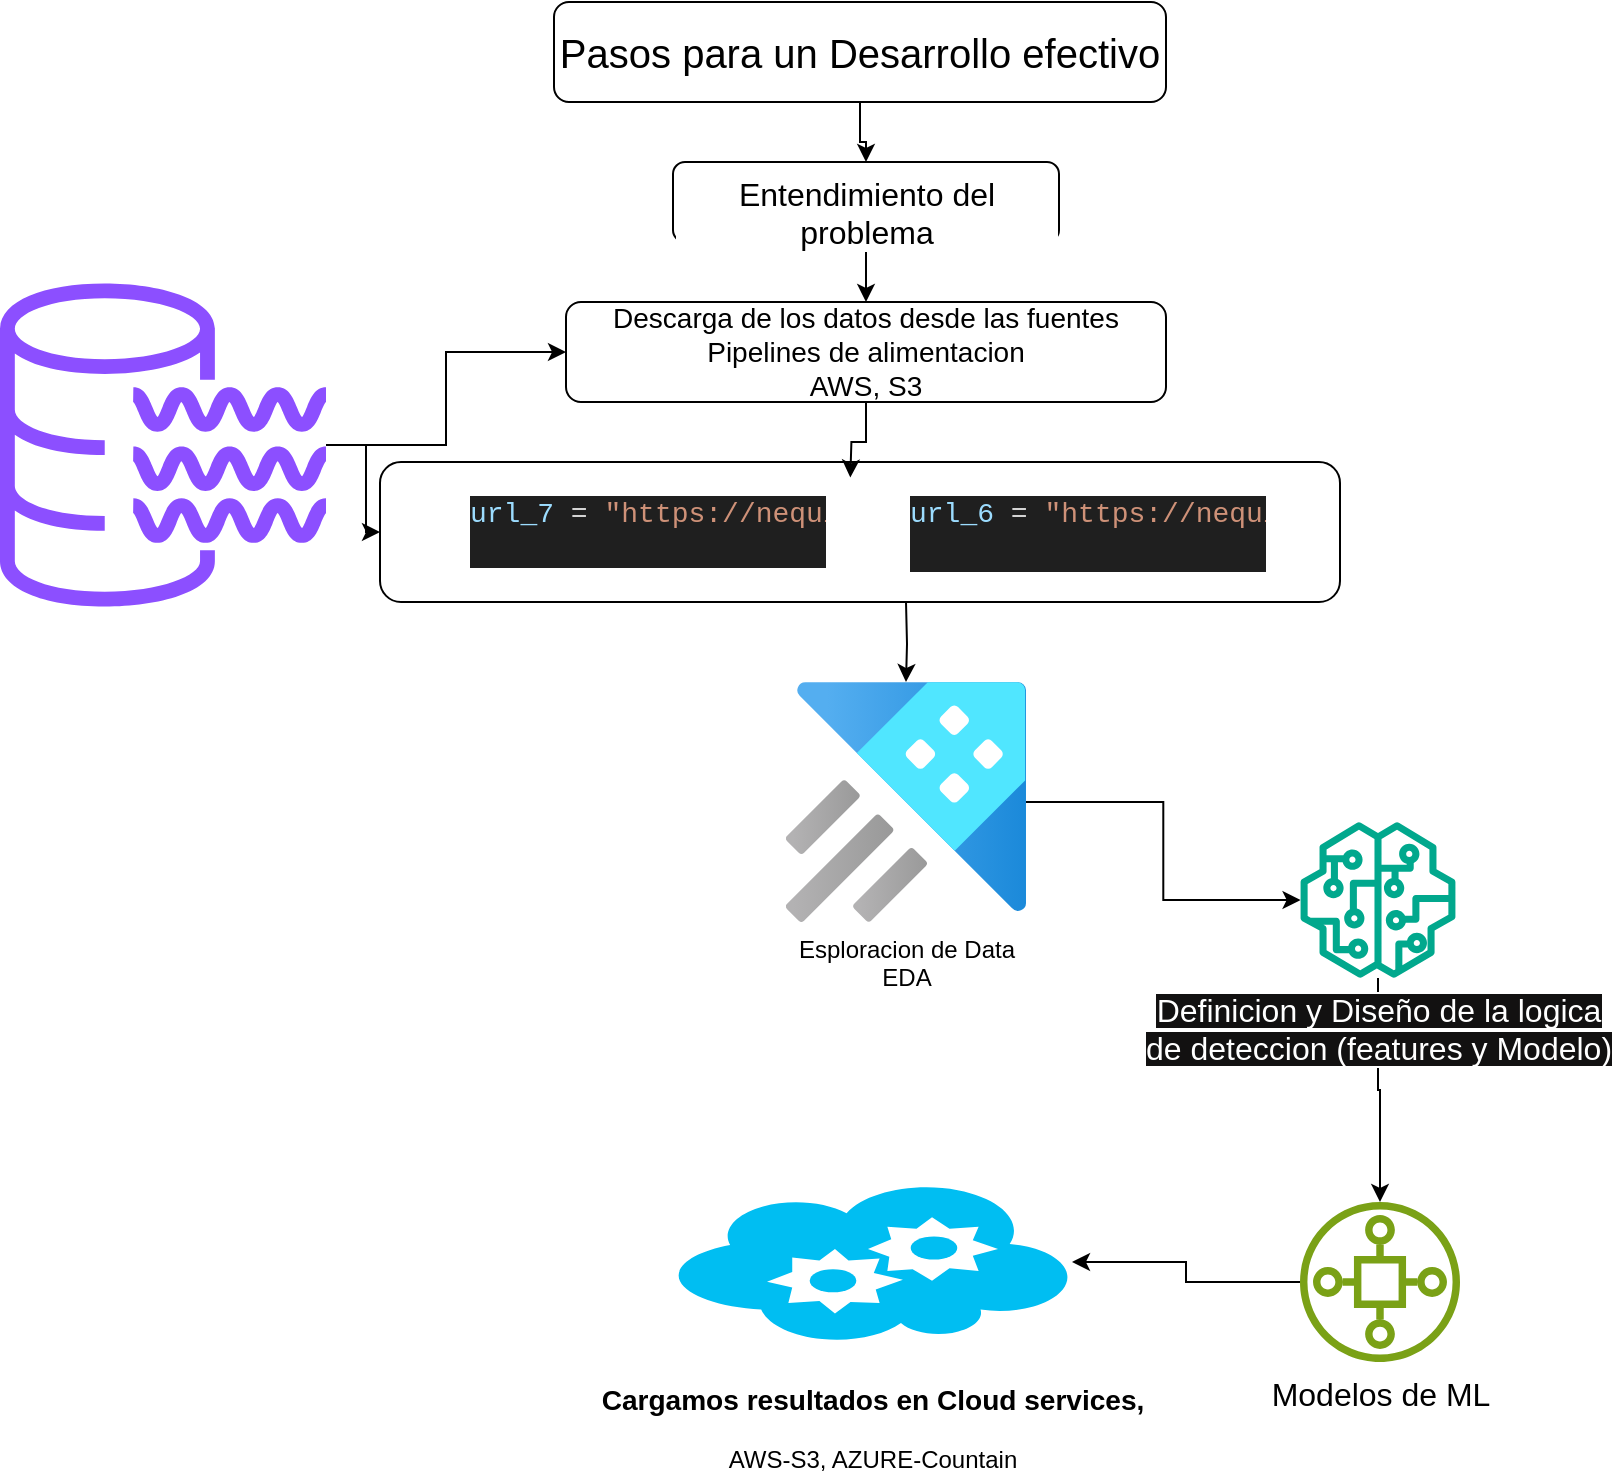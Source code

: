 <mxfile version="26.0.4">
  <diagram name="Página-1" id="wyreVxZRAm5BuGtp74Eg">
    <mxGraphModel dx="1803" dy="727" grid="1" gridSize="10" guides="1" tooltips="1" connect="1" arrows="1" fold="1" page="1" pageScale="1" pageWidth="827" pageHeight="1169" math="0" shadow="0">
      <root>
        <mxCell id="0" />
        <mxCell id="1" parent="0" />
        <mxCell id="kAAS8EBLstFBCeWRnzaB-15" value="" style="edgeStyle=orthogonalEdgeStyle;rounded=0;orthogonalLoop=1;jettySize=auto;html=1;fontFamily=Helvetica;fontSize=12;fontColor=default;labelBackgroundColor=default;" parent="1" target="kAAS8EBLstFBCeWRnzaB-13" edge="1">
          <mxGeometry relative="1" as="geometry">
            <mxPoint x="463.0" y="310" as="sourcePoint" />
          </mxGeometry>
        </mxCell>
        <mxCell id="kAAS8EBLstFBCeWRnzaB-6" value="" style="rounded=1;whiteSpace=wrap;html=1;" parent="1" vertex="1">
          <mxGeometry x="200" y="240" width="480" height="70" as="geometry" />
        </mxCell>
        <mxCell id="kAAS8EBLstFBCeWRnzaB-8" value="" style="edgeStyle=orthogonalEdgeStyle;rounded=0;orthogonalLoop=1;jettySize=auto;html=1;entryX=0.5;entryY=0;entryDx=0;entryDy=0;" parent="1" source="kAAS8EBLstFBCeWRnzaB-1" target="kAAS8EBLstFBCeWRnzaB-18" edge="1">
          <mxGeometry relative="1" as="geometry" />
        </mxCell>
        <mxCell id="kAAS8EBLstFBCeWRnzaB-1" value="Pasos para un Desarrollo efectivo" style="rounded=1;whiteSpace=wrap;html=1;fontSize=20;" parent="1" vertex="1">
          <mxGeometry x="287" y="10" width="306" height="50" as="geometry" />
        </mxCell>
        <mxCell id="kAAS8EBLstFBCeWRnzaB-2" value="Descarga de los datos desde las fuentes&lt;div style=&quot;font-size: 14px;&quot;&gt;Pipelines de alimentacion&lt;/div&gt;&lt;div style=&quot;font-size: 14px;&quot;&gt;AWS, S3&lt;/div&gt;" style="rounded=1;whiteSpace=wrap;html=1;fontSize=14;" parent="1" vertex="1">
          <mxGeometry x="293" y="160" width="300" height="50" as="geometry" />
        </mxCell>
        <mxCell id="kAAS8EBLstFBCeWRnzaB-4" value="&lt;h1 style=&quot;margin-top: 0px;&quot;&gt;&lt;div style=&quot;color: #cccccc;background-color: #1f1f1f;font-family: Consolas, &#39;Courier New&#39;, monospace;font-weight: normal;font-size: 14px;line-height: 19px;white-space: pre;&quot;&gt;&lt;div&gt;&lt;span style=&quot;color: #9cdcfe;&quot;&gt;url_7&lt;/span&gt; &lt;span style=&quot;color: #d4d4d4;&quot;&gt;=&lt;/span&gt; &lt;span style=&quot;color: #ce9178;&quot;&gt;&quot;https://nequi-data.s3.us-east-1.amazonaws.com/sandbox_co/mscarmon/prueba_seleccion_ds/sample_data_0007_part_00.parquet&quot;&lt;/span&gt;&lt;/div&gt;&lt;br&gt;&lt;/div&gt;&lt;/h1&gt;" style="text;html=1;whiteSpace=wrap;overflow=hidden;rounded=0;" parent="1" vertex="1">
          <mxGeometry x="243" y="250" width="180" height="40" as="geometry" />
        </mxCell>
        <mxCell id="kAAS8EBLstFBCeWRnzaB-5" value="&lt;h1 style=&quot;margin-top: 0px;&quot;&gt;&lt;div style=&quot;color: #cccccc;background-color: #1f1f1f;font-family: Consolas, &#39;Courier New&#39;, monospace;font-weight: normal;font-size: 14px;line-height: 19px;white-space: pre;&quot;&gt;&lt;div&gt;&lt;span style=&quot;color: #9cdcfe;&quot;&gt;url_6&lt;/span&gt; &lt;span style=&quot;color: #d4d4d4;&quot;&gt;=&lt;/span&gt; &lt;span style=&quot;color: #ce9178;&quot;&gt;&quot;https://nequi-data.s3.us-east-1.amazonaws.com/sandbox_co/mscarmon/prueba_seleccion_ds/sample_data_0006_part_00.parquet&quot;&lt;/span&gt;&lt;/div&gt;&lt;br&gt;&lt;/div&gt;&lt;/h1&gt;" style="text;html=1;whiteSpace=wrap;overflow=hidden;rounded=0;" parent="1" vertex="1">
          <mxGeometry x="463" y="250" width="180" height="50" as="geometry" />
        </mxCell>
        <mxCell id="kAAS8EBLstFBCeWRnzaB-11" style="edgeStyle=orthogonalEdgeStyle;rounded=0;orthogonalLoop=1;jettySize=auto;html=1;entryX=0.442;entryY=0.111;entryDx=0;entryDy=0;entryPerimeter=0;" parent="1" source="kAAS8EBLstFBCeWRnzaB-2" edge="1">
          <mxGeometry relative="1" as="geometry">
            <mxPoint x="435.16" y="247.77" as="targetPoint" />
          </mxGeometry>
        </mxCell>
        <mxCell id="kAAS8EBLstFBCeWRnzaB-26" style="edgeStyle=orthogonalEdgeStyle;rounded=0;orthogonalLoop=1;jettySize=auto;html=1;fontFamily=Helvetica;fontSize=12;fontColor=default;labelBackgroundColor=default;" parent="1" source="kAAS8EBLstFBCeWRnzaB-13" target="kAAS8EBLstFBCeWRnzaB-25" edge="1">
          <mxGeometry relative="1" as="geometry" />
        </mxCell>
        <mxCell id="kAAS8EBLstFBCeWRnzaB-13" value="Esploracion de Data&lt;div&gt;EDA&lt;/div&gt;" style="image;aspect=fixed;html=1;points=[];align=center;fontSize=12;image=img/lib/azure2/databases/Azure_Data_Explorer_Clusters.svg;strokeColor=default;verticalAlign=top;fontFamily=Helvetica;fontColor=default;labelBackgroundColor=default;fillColor=default;" parent="1" vertex="1">
          <mxGeometry x="403" y="350" width="120" height="120" as="geometry" />
        </mxCell>
        <mxCell id="kAAS8EBLstFBCeWRnzaB-20" style="edgeStyle=orthogonalEdgeStyle;rounded=0;orthogonalLoop=1;jettySize=auto;html=1;entryX=0.5;entryY=0;entryDx=0;entryDy=0;fontFamily=Helvetica;fontSize=12;fontColor=default;labelBackgroundColor=default;" parent="1" source="kAAS8EBLstFBCeWRnzaB-18" target="kAAS8EBLstFBCeWRnzaB-2" edge="1">
          <mxGeometry relative="1" as="geometry" />
        </mxCell>
        <mxCell id="kAAS8EBLstFBCeWRnzaB-18" value="Entendimiento del problema" style="rounded=1;whiteSpace=wrap;html=1;strokeColor=default;align=center;verticalAlign=top;fontFamily=Helvetica;fontSize=16;fontColor=default;labelBackgroundColor=default;fillColor=default;" parent="1" vertex="1">
          <mxGeometry x="346.5" y="90" width="193" height="40" as="geometry" />
        </mxCell>
        <mxCell id="kAAS8EBLstFBCeWRnzaB-23" style="edgeStyle=orthogonalEdgeStyle;rounded=0;orthogonalLoop=1;jettySize=auto;html=1;entryX=0;entryY=0.5;entryDx=0;entryDy=0;fontFamily=Helvetica;fontSize=12;fontColor=default;labelBackgroundColor=default;" parent="1" source="kAAS8EBLstFBCeWRnzaB-21" target="kAAS8EBLstFBCeWRnzaB-6" edge="1">
          <mxGeometry relative="1" as="geometry" />
        </mxCell>
        <mxCell id="kAAS8EBLstFBCeWRnzaB-24" style="edgeStyle=orthogonalEdgeStyle;rounded=0;orthogonalLoop=1;jettySize=auto;html=1;entryX=0;entryY=0.5;entryDx=0;entryDy=0;fontFamily=Helvetica;fontSize=12;fontColor=default;labelBackgroundColor=default;" parent="1" source="kAAS8EBLstFBCeWRnzaB-21" target="kAAS8EBLstFBCeWRnzaB-2" edge="1">
          <mxGeometry relative="1" as="geometry" />
        </mxCell>
        <mxCell id="kAAS8EBLstFBCeWRnzaB-21" value="" style="sketch=0;outlineConnect=0;fontColor=#232F3E;gradientColor=none;fillColor=#8C4FFF;strokeColor=none;dashed=0;verticalLabelPosition=bottom;verticalAlign=top;align=center;html=1;fontSize=12;fontStyle=0;aspect=fixed;pointerEvents=1;shape=mxgraph.aws4.data_lake_resource_icon;fontFamily=Helvetica;labelBackgroundColor=default;" parent="1" vertex="1">
          <mxGeometry x="10" y="150" width="163" height="163" as="geometry" />
        </mxCell>
        <mxCell id="kAAS8EBLstFBCeWRnzaB-30" value="" style="edgeStyle=orthogonalEdgeStyle;rounded=0;orthogonalLoop=1;jettySize=auto;html=1;fontFamily=Helvetica;fontSize=12;fontColor=default;labelBackgroundColor=default;" parent="1" source="kAAS8EBLstFBCeWRnzaB-25" target="kAAS8EBLstFBCeWRnzaB-29" edge="1">
          <mxGeometry relative="1" as="geometry" />
        </mxCell>
        <mxCell id="kAAS8EBLstFBCeWRnzaB-25" value="&lt;font color=&quot;#ffffff&quot;&gt;&lt;span style=&quot;font-size: 16px; background-color: light-dark(rgb(18, 17, 17), rgb(237, 237, 237));&quot;&gt;Definicion y Diseño de la logica&lt;/span&gt;&lt;/font&gt;&lt;div&gt;&lt;font color=&quot;#ffffff&quot;&gt;&lt;span style=&quot;font-size: 16px; background-color: light-dark(rgb(18, 17, 17), rgb(237, 237, 237));&quot;&gt;de deteccion (features y Modelo)&lt;/span&gt;&lt;/font&gt;&lt;/div&gt;" style="sketch=0;outlineConnect=0;fontColor=#232F3E;gradientColor=none;fillColor=#01A88D;strokeColor=none;dashed=0;verticalLabelPosition=bottom;verticalAlign=top;align=center;html=1;fontSize=12;fontStyle=0;aspect=fixed;pointerEvents=1;shape=mxgraph.aws4.sagemaker_model;fontFamily=Helvetica;labelBackgroundColor=default;" parent="1" vertex="1">
          <mxGeometry x="660" y="420" width="78" height="78" as="geometry" />
        </mxCell>
        <mxCell id="f93Op1O5AVpk71X0k1n3-2" style="edgeStyle=orthogonalEdgeStyle;rounded=0;orthogonalLoop=1;jettySize=auto;html=1;" edge="1" parent="1" source="kAAS8EBLstFBCeWRnzaB-29" target="f93Op1O5AVpk71X0k1n3-1">
          <mxGeometry relative="1" as="geometry" />
        </mxCell>
        <mxCell id="kAAS8EBLstFBCeWRnzaB-29" value="&lt;font style=&quot;font-size: 16px; color: rgb(0, 0, 0);&quot;&gt;Modelos de ML&lt;/font&gt;" style="sketch=0;outlineConnect=0;fontColor=#232F3E;gradientColor=none;fillColor=#7AA116;strokeColor=none;dashed=0;verticalLabelPosition=bottom;verticalAlign=top;align=center;html=1;fontSize=12;fontStyle=0;aspect=fixed;pointerEvents=1;shape=mxgraph.aws4.iot_sitewise_asset_model;fontFamily=Helvetica;labelBackgroundColor=default;" parent="1" vertex="1">
          <mxGeometry x="660" y="610" width="80" height="80" as="geometry" />
        </mxCell>
        <mxCell id="f93Op1O5AVpk71X0k1n3-1" value="&lt;h3&gt;Cargamos resultados en Cloud services,&lt;/h3&gt;&lt;div&gt;AWS-S3, AZURE-Countain&lt;/div&gt;" style="verticalLabelPosition=bottom;html=1;verticalAlign=top;align=center;strokeColor=none;fillColor=#00BEF2;shape=mxgraph.azure.cloud_service;" vertex="1" parent="1">
          <mxGeometry x="346.5" y="600" width="199.5" height="80" as="geometry" />
        </mxCell>
      </root>
    </mxGraphModel>
  </diagram>
</mxfile>
